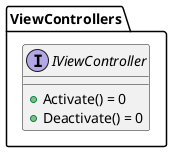 @startuml IViewController

package ViewControllers
{

interface IViewController
{
    +Activate() = 0
    +Deactivate() = 0
}

}

@enduml
